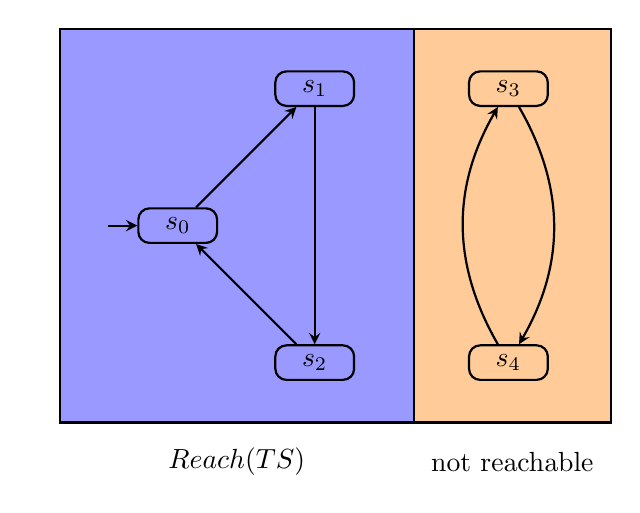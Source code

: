 %!TEX root = ../MCSS.tex
\begin{tikzpicture}[
state/.style={draw,rounded corners},
every node/.style={node distance = 70},
every path/.style={draw,->, >=stealth, thick, minimum width=1cm},
]

\draw[fill=blue!40] (-1.5,2.5) rectangle (3,-2.5);
\node at (.75,-3) {$Reach(TS)$};
\node[state] (zero) at (0,0) {$s_0$};
\path node[node distance=40] [left of = zero] {} edge (zero);
\node[state] (one) [above right of = zero] {$s_1$};
\node[state] (two) [below right of = zero] {$s_2$};
\path
(zero) edge (one)
(one) edge (two)
(two) edge (zero)
;

\draw[fill=orange!40] (3,2.5) rectangle (5.5,-2.5);
\node at (4.25,-3) {not reachable};
\node[state] (three) [right of = one] {$s_3$};
\node[state] (four) [right of = two] {$s_4$};
\path
(three) edge[bend left] (four)
(four) edge[bend left] (three)
;

\end{tikzpicture}